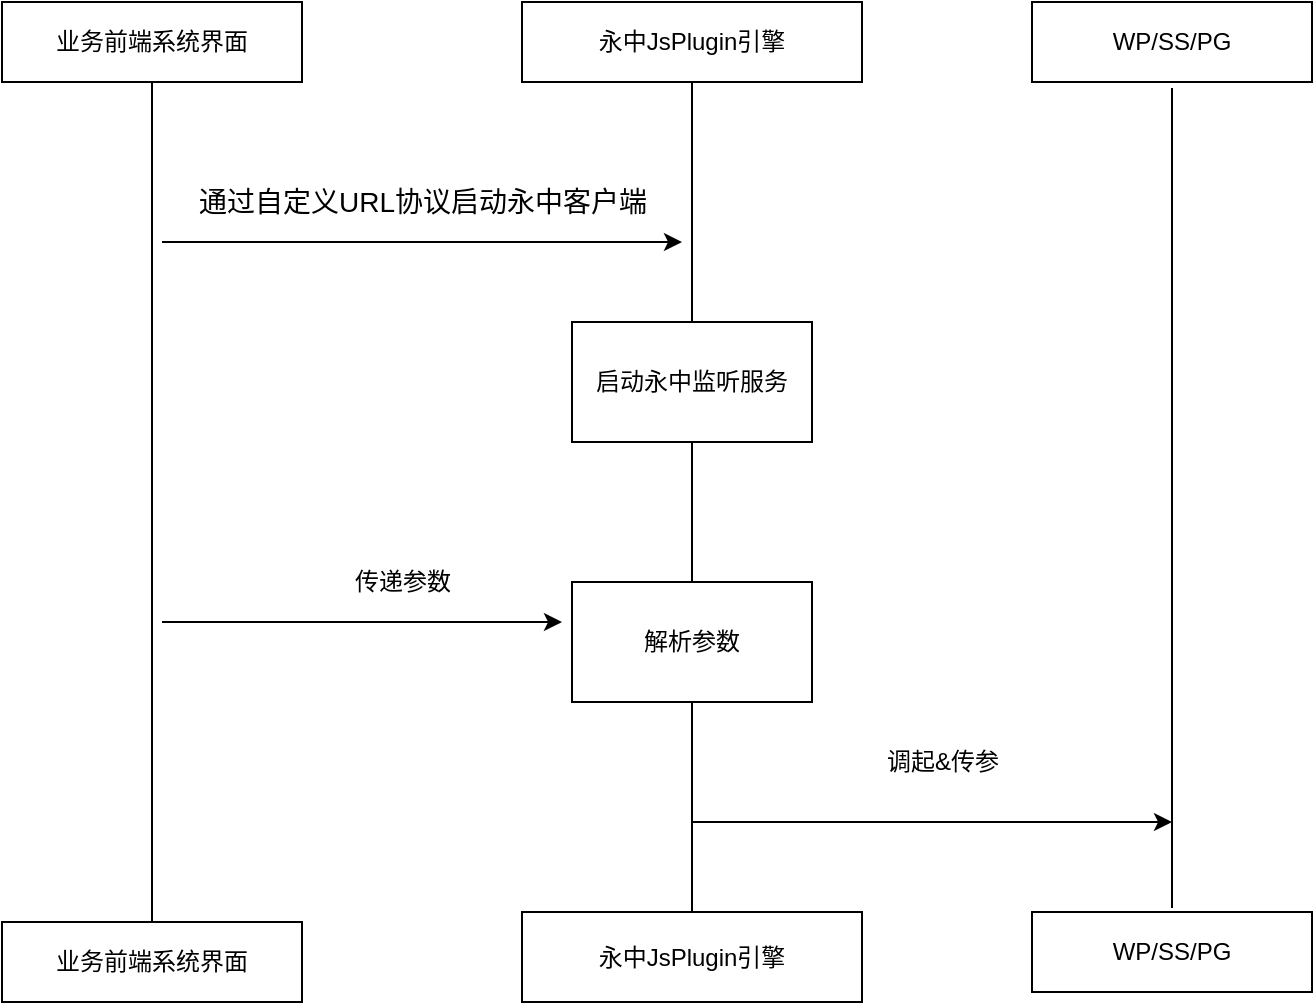 <mxfile version="14.9.9" type="github">
  <diagram id="ZREEHKFsNqYcn_0LD02W" name="Page-1">
    <mxGraphModel dx="1308" dy="525" grid="1" gridSize="10" guides="1" tooltips="1" connect="1" arrows="1" fold="1" page="1" pageScale="1" pageWidth="827" pageHeight="1169" math="0" shadow="0">
      <root>
        <mxCell id="0" />
        <mxCell id="1" parent="0" />
        <mxCell id="EDpMbhMezbth3EZVL6RN-5" value="业务前端系统界面" style="rounded=0;whiteSpace=wrap;html=1;sketch=0;" parent="1" vertex="1">
          <mxGeometry x="80" y="40" width="150" height="40" as="geometry" />
        </mxCell>
        <mxCell id="6B2RGjhMACgse9mVXsSE-1" value="永中JsPlugin引擎" style="rounded=0;whiteSpace=wrap;html=1;" parent="1" vertex="1">
          <mxGeometry x="340" y="40" width="170" height="40" as="geometry" />
        </mxCell>
        <mxCell id="6B2RGjhMACgse9mVXsSE-2" value="" style="endArrow=none;html=1;entryX=0.5;entryY=1;entryDx=0;entryDy=0;" parent="1" target="EDpMbhMezbth3EZVL6RN-5" edge="1">
          <mxGeometry width="50" height="50" relative="1" as="geometry">
            <mxPoint x="155" y="500" as="sourcePoint" />
            <mxPoint x="160" y="130" as="targetPoint" />
          </mxGeometry>
        </mxCell>
        <mxCell id="GitLug8t8DMqZiwa2FT_-1" value="" style="endArrow=classic;html=1;" parent="1" edge="1">
          <mxGeometry width="50" height="50" relative="1" as="geometry">
            <mxPoint x="160" y="160" as="sourcePoint" />
            <mxPoint x="420" y="160" as="targetPoint" />
            <Array as="points">
              <mxPoint x="290" y="160" />
            </Array>
          </mxGeometry>
        </mxCell>
        <mxCell id="GitLug8t8DMqZiwa2FT_-2" value="" style="endArrow=none;html=1;entryX=0.5;entryY=1;entryDx=0;entryDy=0;" parent="1" target="6B2RGjhMACgse9mVXsSE-1" edge="1">
          <mxGeometry width="50" height="50" relative="1" as="geometry">
            <mxPoint x="425" y="500" as="sourcePoint" />
            <mxPoint x="400" y="170" as="targetPoint" />
          </mxGeometry>
        </mxCell>
        <mxCell id="GitLug8t8DMqZiwa2FT_-3" value="&lt;font style=&quot;font-size: 14px&quot;&gt;通过自定义URL协议启动永中客户端&lt;/font&gt;" style="text;html=1;align=center;verticalAlign=middle;resizable=0;points=[];autosize=1;strokeColor=none;" parent="1" vertex="1">
          <mxGeometry x="170" y="130" width="240" height="20" as="geometry" />
        </mxCell>
        <mxCell id="GitLug8t8DMqZiwa2FT_-5" value="启动永中监听服务" style="rounded=0;whiteSpace=wrap;html=1;" parent="1" vertex="1">
          <mxGeometry x="365" y="200" width="120" height="60" as="geometry" />
        </mxCell>
        <mxCell id="GitLug8t8DMqZiwa2FT_-6" value="" style="endArrow=classic;html=1;" parent="1" edge="1">
          <mxGeometry width="50" height="50" relative="1" as="geometry">
            <mxPoint x="160" y="350" as="sourcePoint" />
            <mxPoint x="360" y="350" as="targetPoint" />
            <Array as="points" />
          </mxGeometry>
        </mxCell>
        <mxCell id="GitLug8t8DMqZiwa2FT_-8" value="解析参数" style="rounded=0;whiteSpace=wrap;html=1;" parent="1" vertex="1">
          <mxGeometry x="365" y="330" width="120" height="60" as="geometry" />
        </mxCell>
        <mxCell id="GitLug8t8DMqZiwa2FT_-9" value="WP/SS/PG" style="rounded=0;whiteSpace=wrap;html=1;" parent="1" vertex="1">
          <mxGeometry x="595" y="40" width="140" height="40" as="geometry" />
        </mxCell>
        <mxCell id="GitLug8t8DMqZiwa2FT_-10" value="" style="endArrow=none;html=1;entryX=0.5;entryY=1;entryDx=0;entryDy=0;" parent="1" edge="1">
          <mxGeometry width="50" height="50" relative="1" as="geometry">
            <mxPoint x="665" y="493" as="sourcePoint" />
            <mxPoint x="665" y="83" as="targetPoint" />
          </mxGeometry>
        </mxCell>
        <mxCell id="GitLug8t8DMqZiwa2FT_-11" value="" style="endArrow=classic;html=1;" parent="1" edge="1">
          <mxGeometry width="50" height="50" relative="1" as="geometry">
            <mxPoint x="425" y="450" as="sourcePoint" />
            <mxPoint x="665" y="450" as="targetPoint" />
            <Array as="points">
              <mxPoint x="525" y="450" />
            </Array>
          </mxGeometry>
        </mxCell>
        <mxCell id="GitLug8t8DMqZiwa2FT_-12" value="传递参数" style="text;html=1;align=center;verticalAlign=middle;resizable=0;points=[];autosize=1;strokeColor=none;" parent="1" vertex="1">
          <mxGeometry x="250" y="320" width="60" height="20" as="geometry" />
        </mxCell>
        <mxCell id="GitLug8t8DMqZiwa2FT_-13" value="调起&amp;amp;传参" style="text;html=1;align=center;verticalAlign=middle;resizable=0;points=[];autosize=1;strokeColor=none;" parent="1" vertex="1">
          <mxGeometry x="515" y="410" width="70" height="20" as="geometry" />
        </mxCell>
        <mxCell id="GitLug8t8DMqZiwa2FT_-15" value="业务前端系统界面" style="rounded=0;whiteSpace=wrap;html=1;sketch=0;" parent="1" vertex="1">
          <mxGeometry x="80" y="500" width="150" height="40" as="geometry" />
        </mxCell>
        <mxCell id="GitLug8t8DMqZiwa2FT_-16" value="永中JsPlugin引擎" style="rounded=0;whiteSpace=wrap;html=1;" parent="1" vertex="1">
          <mxGeometry x="340" y="495" width="170" height="45" as="geometry" />
        </mxCell>
        <mxCell id="GitLug8t8DMqZiwa2FT_-18" value="WP/SS/PG" style="rounded=0;whiteSpace=wrap;html=1;" parent="1" vertex="1">
          <mxGeometry x="595" y="495" width="140" height="40" as="geometry" />
        </mxCell>
      </root>
    </mxGraphModel>
  </diagram>
</mxfile>
